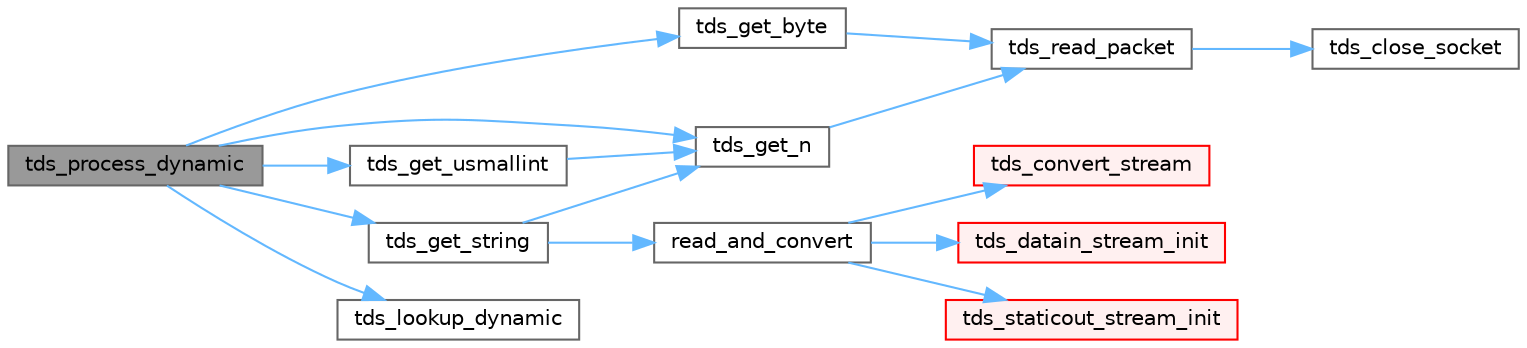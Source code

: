digraph "tds_process_dynamic"
{
 // LATEX_PDF_SIZE
  bgcolor="transparent";
  edge [fontname=Helvetica,fontsize=10,labelfontname=Helvetica,labelfontsize=10];
  node [fontname=Helvetica,fontsize=10,shape=box,height=0.2,width=0.4];
  rankdir="LR";
  Node1 [id="Node000001",label="tds_process_dynamic",height=0.2,width=0.4,color="gray40", fillcolor="grey60", style="filled", fontcolor="black",tooltip="tds_process_dynamic() finds the element of the dyns array for the id"];
  Node1 -> Node2 [id="edge1_Node000001_Node000002",color="steelblue1",style="solid",tooltip=" "];
  Node2 [id="Node000002",label="tds_get_byte",height=0.2,width=0.4,color="grey40", fillcolor="white", style="filled",URL="$a00579.html#ga0cb72d3f6943795c39db1fa692be0a58",tooltip="Return a single byte from the input buffer."];
  Node2 -> Node3 [id="edge2_Node000002_Node000003",color="steelblue1",style="solid",tooltip=" "];
  Node3 [id="Node000003",label="tds_read_packet",height=0.2,width=0.4,color="grey40", fillcolor="white", style="filled",URL="$a00579.html#ga410619783bdf2bb60b0f27a5578e0e07",tooltip="Read in one 'packet' from the server."];
  Node3 -> Node4 [id="edge3_Node000003_Node000004",color="steelblue1",style="solid",tooltip=" "];
  Node4 [id="Node000004",label="tds_close_socket",height=0.2,width=0.4,color="grey40", fillcolor="white", style="filled",URL="$a00579.html#ga3e3f76009fce5ceedb2f42bb2c9aed2e",tooltip="Close current socket."];
  Node1 -> Node5 [id="edge4_Node000001_Node000005",color="steelblue1",style="solid",tooltip=" "];
  Node5 [id="Node000005",label="tds_get_n",height=0.2,width=0.4,color="grey40", fillcolor="white", style="filled",URL="$a00579.html#gae777dd57e8d1bb40349d7d7d8434fddf",tooltip="Get N bytes from the buffer and return them in the already allocated space   given to us."];
  Node5 -> Node3 [id="edge5_Node000005_Node000003",color="steelblue1",style="solid",tooltip=" "];
  Node1 -> Node6 [id="edge6_Node000001_Node000006",color="steelblue1",style="solid",tooltip=" "];
  Node6 [id="Node000006",label="tds_get_string",height=0.2,width=0.4,color="grey40", fillcolor="white", style="filled",URL="$a00579.html#ga90f080e6e9448feac15dee1370d66802",tooltip="Fetch a string from the wire."];
  Node6 -> Node7 [id="edge7_Node000006_Node000007",color="steelblue1",style="solid",tooltip=" "];
  Node7 [id="Node000007",label="read_and_convert",height=0.2,width=0.4,color="grey40", fillcolor="white", style="filled",URL="$a00579.html#ga676c4dee6522815b16fdc8e448e43590",tooltip="For UTF-8 and similar, tds_iconv() may encounter a partial sequence when the chunk boundary is not al..."];
  Node7 -> Node8 [id="edge8_Node000007_Node000008",color="steelblue1",style="solid",tooltip=" "];
  Node8 [id="Node000008",label="tds_convert_stream",height=0.2,width=0.4,color="red", fillcolor="#FFF0F0", style="filled",URL="$a01459.html#a9d8eb43a81ff58ab423dce0ce95b9564",tooltip="Reads and writes from a stream converting characters."];
  Node7 -> Node12 [id="edge9_Node000007_Node000012",color="steelblue1",style="solid",tooltip=" "];
  Node12 [id="Node000012",label="tds_datain_stream_init",height=0.2,width=0.4,color="red", fillcolor="#FFF0F0", style="filled",URL="$a01459.html#abc3a77c8aa28842e7f28583cbabc1415",tooltip="Initialize a data input stream."];
  Node7 -> Node14 [id="edge10_Node000007_Node000014",color="steelblue1",style="solid",tooltip=" "];
  Node14 [id="Node000014",label="tds_staticout_stream_init",height=0.2,width=0.4,color="red", fillcolor="#FFF0F0", style="filled",URL="$a01459.html#a9fe0d3799d2e3bde49b614c9d0c3785d",tooltip="Initialize an output stream for write into a static allocated buffer."];
  Node6 -> Node5 [id="edge11_Node000006_Node000005",color="steelblue1",style="solid",tooltip=" "];
  Node1 -> Node16 [id="edge12_Node000001_Node000016",color="steelblue1",style="solid",tooltip=" "];
  Node16 [id="Node000016",label="tds_get_usmallint",height=0.2,width=0.4,color="grey40", fillcolor="white", style="filled",URL="$a00579.html#gad38aa5b9547817854ccba1fcc7855861",tooltip="Get an int16 from the server."];
  Node16 -> Node5 [id="edge13_Node000016_Node000005",color="steelblue1",style="solid",tooltip=" "];
  Node1 -> Node17 [id="edge14_Node000001_Node000017",color="steelblue1",style="solid",tooltip=" "];
  Node17 [id="Node000017",label="tds_lookup_dynamic",height=0.2,width=0.4,color="grey40", fillcolor="white", style="filled",URL="$a00580.html#ga4a45cadd06ae1b886459dcc1f8e482c6",tooltip="Finds a dynamic given string id."];
}
